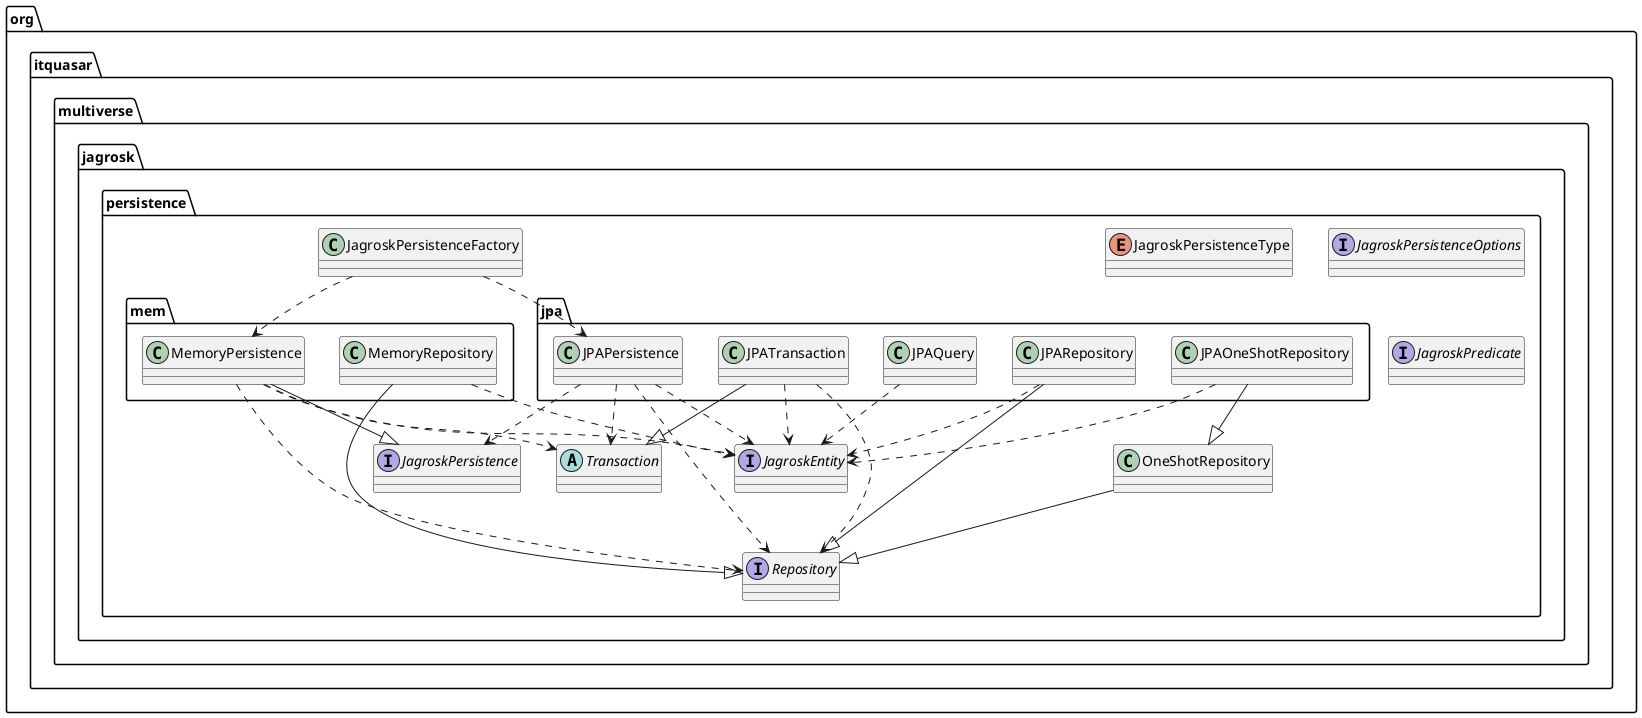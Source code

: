 @startuml
abstract class org.itquasar.multiverse.jagrosk.persistence.Transaction
class org.itquasar.multiverse.jagrosk.persistence.JagroskPersistenceFactory
class org.itquasar.multiverse.jagrosk.persistence.OneShotRepository
class org.itquasar.multiverse.jagrosk.persistence.jpa.JPAOneShotRepository
class org.itquasar.multiverse.jagrosk.persistence.jpa.JPAPersistence
class org.itquasar.multiverse.jagrosk.persistence.jpa.JPAQuery
class org.itquasar.multiverse.jagrosk.persistence.jpa.JPARepository
class org.itquasar.multiverse.jagrosk.persistence.jpa.JPATransaction
class org.itquasar.multiverse.jagrosk.persistence.mem.MemoryPersistence
class org.itquasar.multiverse.jagrosk.persistence.mem.MemoryRepository
enum org.itquasar.multiverse.jagrosk.persistence.JagroskPersistenceType
interface org.itquasar.multiverse.jagrosk.persistence.JagroskEntity
interface org.itquasar.multiverse.jagrosk.persistence.JagroskPersistence
interface org.itquasar.multiverse.jagrosk.persistence.JagroskPersistenceOptions
interface org.itquasar.multiverse.jagrosk.persistence.JagroskPredicate
interface org.itquasar.multiverse.jagrosk.persistence.Repository
org.itquasar.multiverse.jagrosk.persistence.JagroskPersistenceFactory ..> org.itquasar.multiverse.jagrosk.persistence.jpa.JPAPersistence
org.itquasar.multiverse.jagrosk.persistence.JagroskPersistenceFactory ..> org.itquasar.multiverse.jagrosk.persistence.mem.MemoryPersistence
org.itquasar.multiverse.jagrosk.persistence.OneShotRepository --|> org.itquasar.multiverse.jagrosk.persistence.Repository
org.itquasar.multiverse.jagrosk.persistence.jpa.JPAOneShotRepository --|> org.itquasar.multiverse.jagrosk.persistence.OneShotRepository
org.itquasar.multiverse.jagrosk.persistence.jpa.JPAOneShotRepository ..> org.itquasar.multiverse.jagrosk.persistence.JagroskEntity
org.itquasar.multiverse.jagrosk.persistence.jpa.JPAPersistence ..> org.itquasar.multiverse.jagrosk.persistence.Transaction
org.itquasar.multiverse.jagrosk.persistence.jpa.JPAPersistence ..> org.itquasar.multiverse.jagrosk.persistence.JagroskEntity
org.itquasar.multiverse.jagrosk.persistence.jpa.JPAPersistence ..> org.itquasar.multiverse.jagrosk.persistence.JagroskPersistence
org.itquasar.multiverse.jagrosk.persistence.jpa.JPAPersistence ..> org.itquasar.multiverse.jagrosk.persistence.Repository
org.itquasar.multiverse.jagrosk.persistence.jpa.JPAQuery ..> org.itquasar.multiverse.jagrosk.persistence.JagroskEntity
org.itquasar.multiverse.jagrosk.persistence.jpa.JPARepository ..> org.itquasar.multiverse.jagrosk.persistence.JagroskEntity
org.itquasar.multiverse.jagrosk.persistence.jpa.JPARepository --|> org.itquasar.multiverse.jagrosk.persistence.Repository
org.itquasar.multiverse.jagrosk.persistence.jpa.JPATransaction --|> org.itquasar.multiverse.jagrosk.persistence.Transaction
org.itquasar.multiverse.jagrosk.persistence.jpa.JPATransaction ..> org.itquasar.multiverse.jagrosk.persistence.JagroskEntity
org.itquasar.multiverse.jagrosk.persistence.jpa.JPATransaction ..> org.itquasar.multiverse.jagrosk.persistence.Repository
org.itquasar.multiverse.jagrosk.persistence.mem.MemoryPersistence ..> org.itquasar.multiverse.jagrosk.persistence.Transaction
org.itquasar.multiverse.jagrosk.persistence.mem.MemoryPersistence ..> org.itquasar.multiverse.jagrosk.persistence.JagroskEntity
org.itquasar.multiverse.jagrosk.persistence.mem.MemoryPersistence --|> org.itquasar.multiverse.jagrosk.persistence.JagroskPersistence
org.itquasar.multiverse.jagrosk.persistence.mem.MemoryPersistence ..> org.itquasar.multiverse.jagrosk.persistence.Repository
org.itquasar.multiverse.jagrosk.persistence.mem.MemoryRepository ..> org.itquasar.multiverse.jagrosk.persistence.JagroskEntity
org.itquasar.multiverse.jagrosk.persistence.mem.MemoryRepository --|> org.itquasar.multiverse.jagrosk.persistence.Repository
@enduml